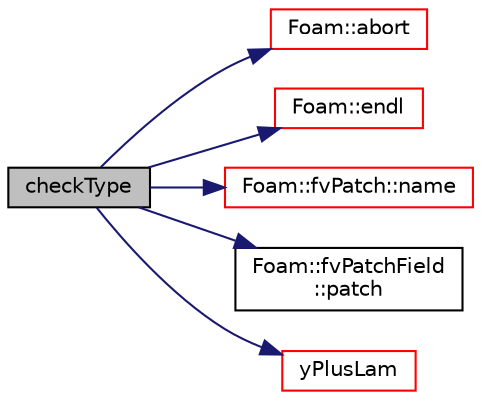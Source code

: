 digraph "checkType"
{
  bgcolor="transparent";
  edge [fontname="Helvetica",fontsize="10",labelfontname="Helvetica",labelfontsize="10"];
  node [fontname="Helvetica",fontsize="10",shape=record];
  rankdir="LR";
  Node1 [label="checkType",height=0.2,width=0.4,color="black", fillcolor="grey75", style="filled", fontcolor="black"];
  Node1 -> Node2 [color="midnightblue",fontsize="10",style="solid",fontname="Helvetica"];
  Node2 [label="Foam::abort",height=0.2,width=0.4,color="red",URL="$a10887.html#a447107a607d03e417307c203fa5fb44b"];
  Node1 -> Node3 [color="midnightblue",fontsize="10",style="solid",fontname="Helvetica"];
  Node3 [label="Foam::endl",height=0.2,width=0.4,color="red",URL="$a10887.html#a2db8fe02a0d3909e9351bb4275b23ce4",tooltip="Add newline and flush stream. "];
  Node1 -> Node4 [color="midnightblue",fontsize="10",style="solid",fontname="Helvetica"];
  Node4 [label="Foam::fvPatch::name",height=0.2,width=0.4,color="red",URL="$a00895.html#a75b72488d2e82151b025744974919d5d",tooltip="Return name. "];
  Node1 -> Node5 [color="midnightblue",fontsize="10",style="solid",fontname="Helvetica"];
  Node5 [label="Foam::fvPatchField\l::patch",height=0.2,width=0.4,color="black",URL="$a00896.html#ad735de1fbd0f85c12ad0c37deb62d22c",tooltip="Return patch. "];
  Node1 -> Node6 [color="midnightblue",fontsize="10",style="solid",fontname="Helvetica"];
  Node6 [label="yPlusLam",height=0.2,width=0.4,color="red",URL="$a01262.html#a072d8e2a21c590817bcbc52017a42a4a",tooltip="Calculate the Y+ at the edge of the laminar sublayer. "];
}
